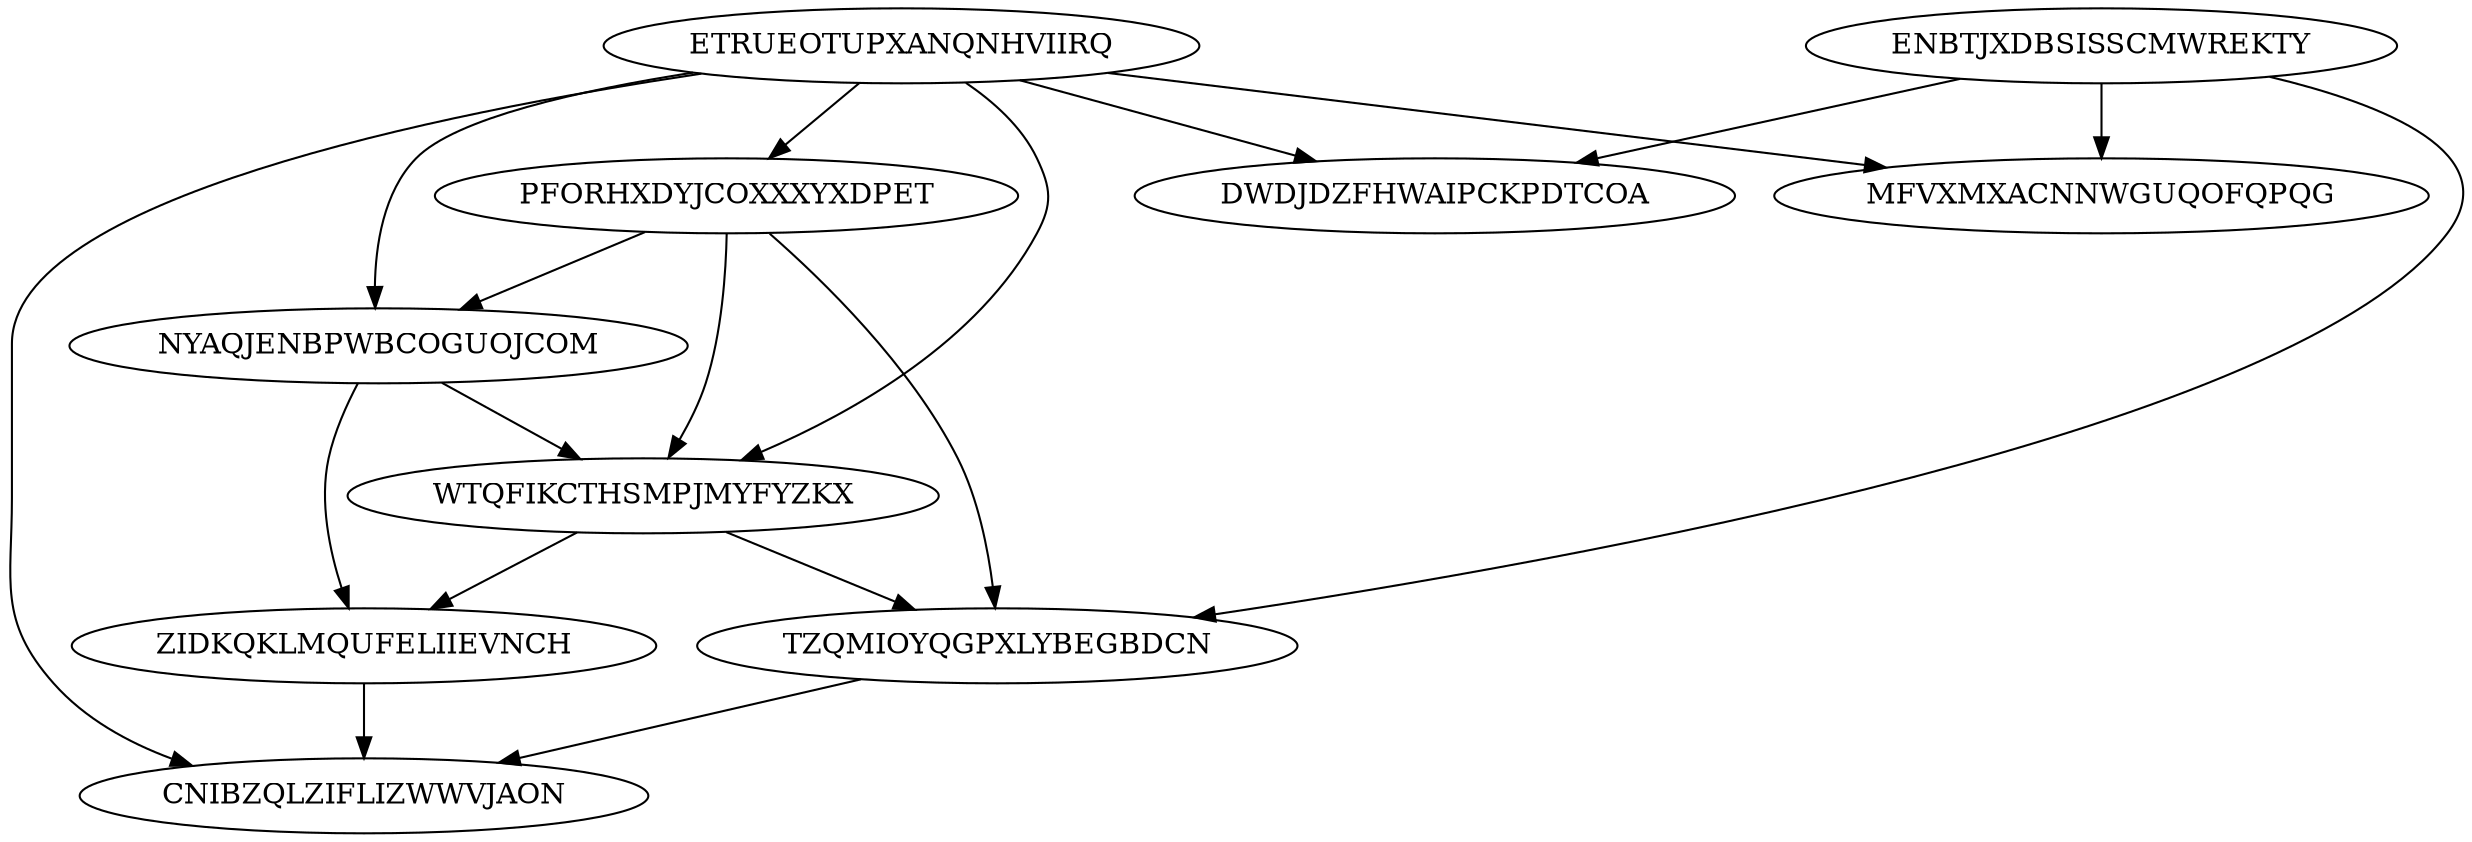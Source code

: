 digraph "N10M18" {
	ETRUEOTUPXANQNHVIIRQ			[Weight=18, Start=0, Processor=1];
	PFORHXDYJCOXXXYXDPET			[Weight=14, Start=18, Processor=1];
	NYAQJENBPWBCOGUOJCOM			[Weight=10, Start=32, Processor=1];
	ENBTJXDBSISSCMWREKTY			[Weight=20, Start=0, Processor=2];
	WTQFIKCTHSMPJMYFYZKX			[Weight=19, Start=42, Processor=1];
	ZIDKQKLMQUFELIIEVNCH			[Weight=10, Start=74, Processor=1];
	TZQMIOYQGPXLYBEGBDCN			[Weight=13, Start=61, Processor=1];
	DWDJDZFHWAIPCKPDTCOA			[Weight=11, Start=30, Processor=2];
	CNIBZQLZIFLIZWWVJAON			[Weight=17, Start=84, Processor=1];
	MFVXMXACNNWGUQOFQPQG			[Weight=10, Start=41, Processor=2];
	ETRUEOTUPXANQNHVIIRQ -> PFORHXDYJCOXXXYXDPET		[Weight=13];
	ETRUEOTUPXANQNHVIIRQ -> WTQFIKCTHSMPJMYFYZKX		[Weight=17];
	TZQMIOYQGPXLYBEGBDCN -> CNIBZQLZIFLIZWWVJAON		[Weight=14];
	WTQFIKCTHSMPJMYFYZKX -> TZQMIOYQGPXLYBEGBDCN		[Weight=15];
	ETRUEOTUPXANQNHVIIRQ -> NYAQJENBPWBCOGUOJCOM		[Weight=10];
	ENBTJXDBSISSCMWREKTY -> MFVXMXACNNWGUQOFQPQG		[Weight=19];
	NYAQJENBPWBCOGUOJCOM -> ZIDKQKLMQUFELIIEVNCH		[Weight=19];
	PFORHXDYJCOXXXYXDPET -> NYAQJENBPWBCOGUOJCOM		[Weight=13];
	ETRUEOTUPXANQNHVIIRQ -> CNIBZQLZIFLIZWWVJAON		[Weight=18];
	PFORHXDYJCOXXXYXDPET -> WTQFIKCTHSMPJMYFYZKX		[Weight=18];
	ETRUEOTUPXANQNHVIIRQ -> DWDJDZFHWAIPCKPDTCOA		[Weight=12];
	ZIDKQKLMQUFELIIEVNCH -> CNIBZQLZIFLIZWWVJAON		[Weight=16];
	WTQFIKCTHSMPJMYFYZKX -> ZIDKQKLMQUFELIIEVNCH		[Weight=19];
	ETRUEOTUPXANQNHVIIRQ -> MFVXMXACNNWGUQOFQPQG		[Weight=11];
	PFORHXDYJCOXXXYXDPET -> TZQMIOYQGPXLYBEGBDCN		[Weight=15];
	NYAQJENBPWBCOGUOJCOM -> WTQFIKCTHSMPJMYFYZKX		[Weight=13];
	ENBTJXDBSISSCMWREKTY -> DWDJDZFHWAIPCKPDTCOA		[Weight=11];
	ENBTJXDBSISSCMWREKTY -> TZQMIOYQGPXLYBEGBDCN		[Weight=20];
}
